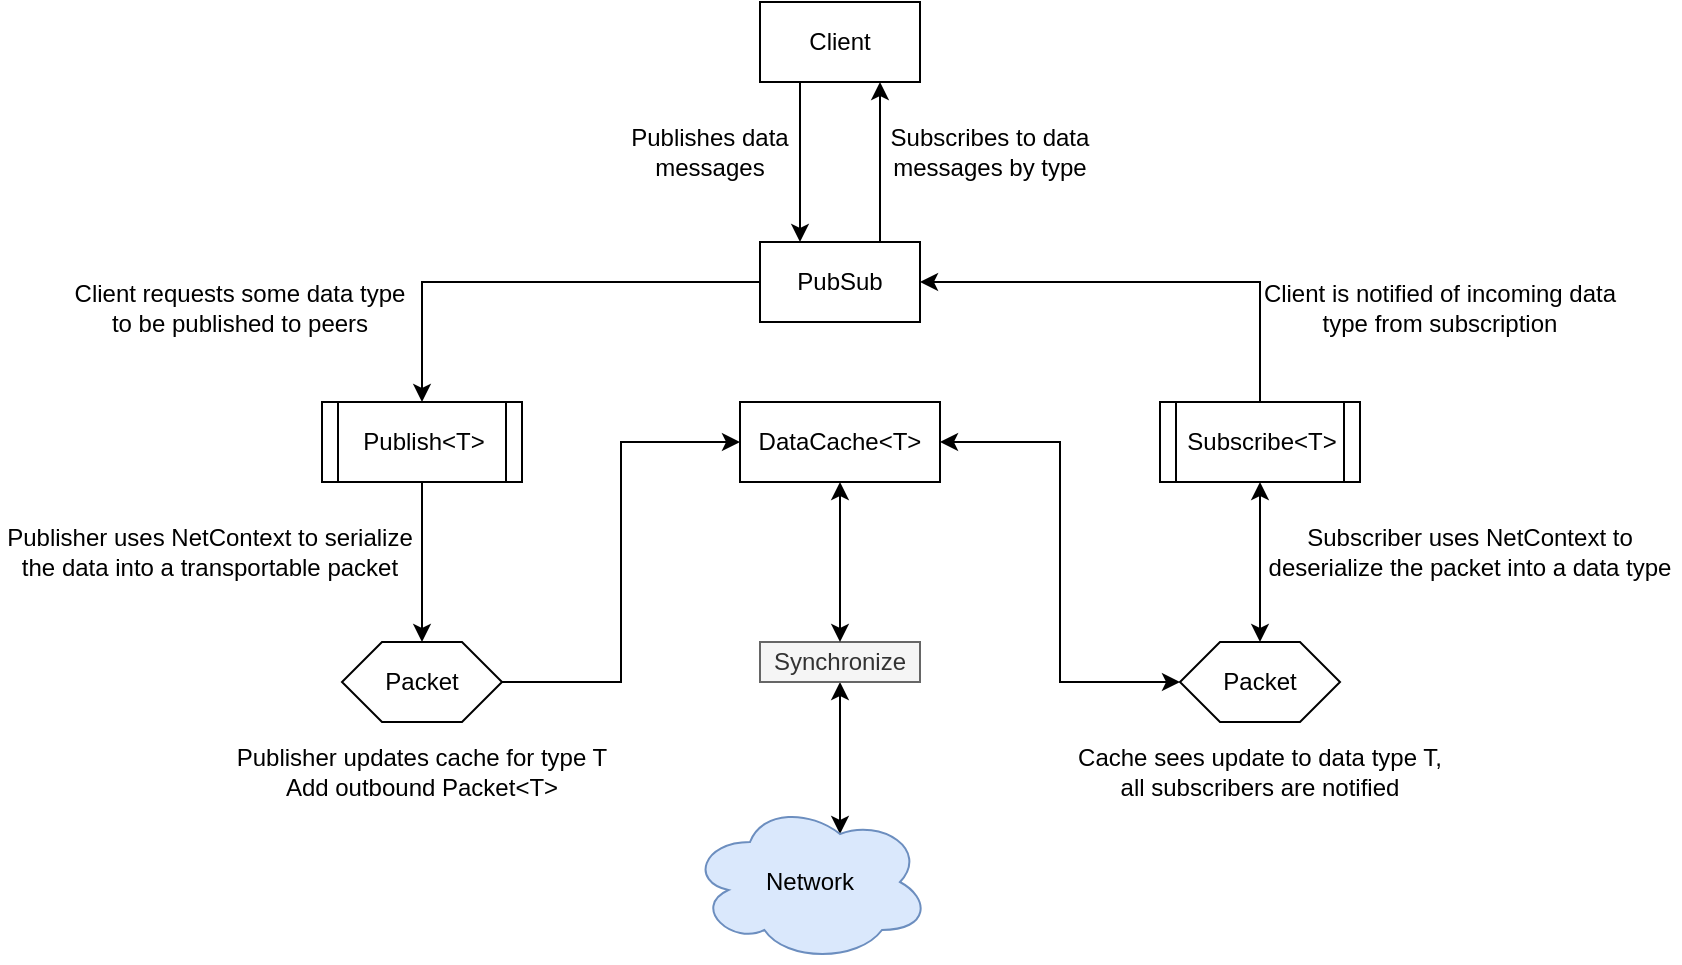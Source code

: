 <mxfile version="13.10.0" type="device"><diagram id="rpfUTFW0p7JxcPJFwBZ_" name="Page-1"><mxGraphModel dx="1038" dy="547" grid="1" gridSize="10" guides="1" tooltips="1" connect="1" arrows="1" fold="1" page="1" pageScale="1" pageWidth="850" pageHeight="1100" math="0" shadow="0"><root><mxCell id="0"/><mxCell id="1" parent="0"/><mxCell id="wlnaPsStZMQduNCVRAZi-9" style="edgeStyle=orthogonalEdgeStyle;rounded=0;orthogonalLoop=1;jettySize=auto;html=1;exitX=0.25;exitY=1;exitDx=0;exitDy=0;entryX=0.25;entryY=0;entryDx=0;entryDy=0;" edge="1" parent="1" source="wlnaPsStZMQduNCVRAZi-1" target="wlnaPsStZMQduNCVRAZi-8"><mxGeometry relative="1" as="geometry"/></mxCell><mxCell id="wlnaPsStZMQduNCVRAZi-1" value="Client" style="rounded=0;whiteSpace=wrap;html=1;" vertex="1" parent="1"><mxGeometry x="400" y="40" width="80" height="40" as="geometry"/></mxCell><mxCell id="wlnaPsStZMQduNCVRAZi-44" style="edgeStyle=orthogonalEdgeStyle;rounded=0;orthogonalLoop=1;jettySize=auto;html=1;exitX=0.5;exitY=0;exitDx=0;exitDy=0;entryX=0.5;entryY=1;entryDx=0;entryDy=0;startArrow=classic;startFill=1;" edge="1" parent="1" source="wlnaPsStZMQduNCVRAZi-2" target="wlnaPsStZMQduNCVRAZi-14"><mxGeometry relative="1" as="geometry"/></mxCell><mxCell id="wlnaPsStZMQduNCVRAZi-2" value="Packet" style="shape=hexagon;perimeter=hexagonPerimeter2;whiteSpace=wrap;html=1;fixedSize=1;" vertex="1" parent="1"><mxGeometry x="610" y="360" width="80" height="40" as="geometry"/></mxCell><mxCell id="wlnaPsStZMQduNCVRAZi-10" style="edgeStyle=orthogonalEdgeStyle;rounded=0;orthogonalLoop=1;jettySize=auto;html=1;exitX=0.75;exitY=0;exitDx=0;exitDy=0;entryX=0.75;entryY=1;entryDx=0;entryDy=0;" edge="1" parent="1" source="wlnaPsStZMQduNCVRAZi-8" target="wlnaPsStZMQduNCVRAZi-1"><mxGeometry relative="1" as="geometry"/></mxCell><mxCell id="wlnaPsStZMQduNCVRAZi-27" style="edgeStyle=orthogonalEdgeStyle;rounded=0;orthogonalLoop=1;jettySize=auto;html=1;exitX=0;exitY=0.5;exitDx=0;exitDy=0;entryX=0.5;entryY=0;entryDx=0;entryDy=0;" edge="1" parent="1" source="wlnaPsStZMQduNCVRAZi-8" target="wlnaPsStZMQduNCVRAZi-26"><mxGeometry relative="1" as="geometry"/></mxCell><mxCell id="wlnaPsStZMQduNCVRAZi-8" value="&lt;div&gt;PubSub&lt;/div&gt;" style="rounded=0;whiteSpace=wrap;html=1;" vertex="1" parent="1"><mxGeometry x="400" y="160" width="80" height="40" as="geometry"/></mxCell><mxCell id="wlnaPsStZMQduNCVRAZi-11" value="Subscribes to data messages by type" style="text;html=1;strokeColor=none;fillColor=none;align=center;verticalAlign=middle;whiteSpace=wrap;rounded=0;" vertex="1" parent="1"><mxGeometry x="460" y="100" width="110" height="30" as="geometry"/></mxCell><mxCell id="wlnaPsStZMQduNCVRAZi-12" value="Publishes data messages" style="text;html=1;strokeColor=none;fillColor=none;align=center;verticalAlign=middle;whiteSpace=wrap;rounded=0;" vertex="1" parent="1"><mxGeometry x="330" y="100" width="90" height="30" as="geometry"/></mxCell><mxCell id="wlnaPsStZMQduNCVRAZi-38" style="edgeStyle=orthogonalEdgeStyle;rounded=0;orthogonalLoop=1;jettySize=auto;html=1;exitX=0.5;exitY=0;exitDx=0;exitDy=0;entryX=1;entryY=0.5;entryDx=0;entryDy=0;" edge="1" parent="1" source="wlnaPsStZMQduNCVRAZi-14" target="wlnaPsStZMQduNCVRAZi-8"><mxGeometry relative="1" as="geometry"/></mxCell><mxCell id="wlnaPsStZMQduNCVRAZi-14" value="Subscribe&amp;lt;T&amp;gt;" style="shape=process;whiteSpace=wrap;html=1;backgroundOutline=1;size=0.083;" vertex="1" parent="1"><mxGeometry x="600" y="240" width="100" height="40" as="geometry"/></mxCell><mxCell id="wlnaPsStZMQduNCVRAZi-22" value="Client requests some data type to be published to peers" style="text;html=1;strokeColor=none;fillColor=none;align=center;verticalAlign=middle;whiteSpace=wrap;rounded=0;" vertex="1" parent="1"><mxGeometry x="50" y="175" width="180" height="35" as="geometry"/></mxCell><mxCell id="wlnaPsStZMQduNCVRAZi-24" value="Publisher uses NetContext to serialize the data into a transportable packet" style="text;html=1;strokeColor=none;fillColor=none;align=center;verticalAlign=middle;whiteSpace=wrap;rounded=0;" vertex="1" parent="1"><mxGeometry x="20" y="290" width="210" height="50" as="geometry"/></mxCell><mxCell id="wlnaPsStZMQduNCVRAZi-29" style="edgeStyle=orthogonalEdgeStyle;rounded=0;orthogonalLoop=1;jettySize=auto;html=1;exitX=0.5;exitY=1;exitDx=0;exitDy=0;entryX=0.5;entryY=0;entryDx=0;entryDy=0;" edge="1" parent="1" source="wlnaPsStZMQduNCVRAZi-26" target="wlnaPsStZMQduNCVRAZi-28"><mxGeometry relative="1" as="geometry"/></mxCell><mxCell id="wlnaPsStZMQduNCVRAZi-26" value="&lt;div&gt;Publish&amp;lt;T&amp;gt;&lt;/div&gt;" style="shape=process;whiteSpace=wrap;html=1;backgroundOutline=1;size=0.083;" vertex="1" parent="1"><mxGeometry x="181" y="240" width="100" height="40" as="geometry"/></mxCell><mxCell id="wlnaPsStZMQduNCVRAZi-31" style="edgeStyle=orthogonalEdgeStyle;rounded=0;orthogonalLoop=1;jettySize=auto;html=1;exitX=1;exitY=0.5;exitDx=0;exitDy=0;entryX=0;entryY=0.5;entryDx=0;entryDy=0;" edge="1" parent="1" source="wlnaPsStZMQduNCVRAZi-28" target="wlnaPsStZMQduNCVRAZi-30"><mxGeometry relative="1" as="geometry"/></mxCell><mxCell id="wlnaPsStZMQduNCVRAZi-28" value="Packet" style="shape=hexagon;perimeter=hexagonPerimeter2;whiteSpace=wrap;html=1;fixedSize=1;" vertex="1" parent="1"><mxGeometry x="191" y="360" width="80" height="40" as="geometry"/></mxCell><mxCell id="wlnaPsStZMQduNCVRAZi-35" style="edgeStyle=orthogonalEdgeStyle;rounded=0;orthogonalLoop=1;jettySize=auto;html=1;exitX=0.5;exitY=1;exitDx=0;exitDy=0;entryX=0.625;entryY=0.2;entryDx=0;entryDy=0;entryPerimeter=0;startArrow=classic;startFill=1;" edge="1" parent="1" source="wlnaPsStZMQduNCVRAZi-39" target="wlnaPsStZMQduNCVRAZi-34"><mxGeometry relative="1" as="geometry"/></mxCell><mxCell id="wlnaPsStZMQduNCVRAZi-43" style="edgeStyle=orthogonalEdgeStyle;rounded=0;orthogonalLoop=1;jettySize=auto;html=1;exitX=1;exitY=0.5;exitDx=0;exitDy=0;entryX=0;entryY=0.5;entryDx=0;entryDy=0;startArrow=classic;startFill=1;" edge="1" parent="1" source="wlnaPsStZMQduNCVRAZi-30" target="wlnaPsStZMQduNCVRAZi-2"><mxGeometry relative="1" as="geometry"/></mxCell><mxCell id="wlnaPsStZMQduNCVRAZi-30" value="DataCache&amp;lt;T&amp;gt;" style="rounded=0;whiteSpace=wrap;html=1;" vertex="1" parent="1"><mxGeometry x="390" y="240" width="100" height="40" as="geometry"/></mxCell><mxCell id="wlnaPsStZMQduNCVRAZi-33" value="&lt;div&gt;Publisher updates cache for type T&lt;/div&gt;&lt;div&gt;Add outbound Packet&amp;lt;T&amp;gt;&lt;br&gt;&lt;/div&gt;" style="text;html=1;strokeColor=none;fillColor=none;align=center;verticalAlign=middle;whiteSpace=wrap;rounded=0;" vertex="1" parent="1"><mxGeometry x="131" y="400" width="200" height="50" as="geometry"/></mxCell><mxCell id="wlnaPsStZMQduNCVRAZi-34" value="Network" style="ellipse;shape=cloud;whiteSpace=wrap;html=1;fillColor=#dae8fc;strokeColor=#6c8ebf;" vertex="1" parent="1"><mxGeometry x="365" y="440" width="120" height="80" as="geometry"/></mxCell><mxCell id="wlnaPsStZMQduNCVRAZi-37" value="&lt;div&gt;Cache sees update to data type T,&lt;/div&gt;&lt;div&gt;all subscribers are notified&lt;br&gt;&lt;/div&gt;" style="text;html=1;strokeColor=none;fillColor=none;align=center;verticalAlign=middle;whiteSpace=wrap;rounded=0;" vertex="1" parent="1"><mxGeometry x="550" y="400" width="200" height="50" as="geometry"/></mxCell><mxCell id="wlnaPsStZMQduNCVRAZi-39" value="Synchronize" style="text;html=1;strokeColor=#666666;fillColor=#f5f5f5;align=center;verticalAlign=middle;whiteSpace=wrap;rounded=0;fontColor=#333333;" vertex="1" parent="1"><mxGeometry x="400" y="360" width="80" height="20" as="geometry"/></mxCell><mxCell id="wlnaPsStZMQduNCVRAZi-40" style="edgeStyle=orthogonalEdgeStyle;rounded=0;orthogonalLoop=1;jettySize=auto;html=1;exitX=0.5;exitY=1;exitDx=0;exitDy=0;entryX=0.5;entryY=0;entryDx=0;entryDy=0;startArrow=classic;startFill=1;" edge="1" parent="1" source="wlnaPsStZMQduNCVRAZi-30" target="wlnaPsStZMQduNCVRAZi-39"><mxGeometry relative="1" as="geometry"><mxPoint x="440" y="280" as="sourcePoint"/><mxPoint x="440" y="364" as="targetPoint"/></mxGeometry></mxCell><mxCell id="wlnaPsStZMQduNCVRAZi-45" value="Subscriber uses NetContext to deserialize the packet into a data type" style="text;html=1;strokeColor=none;fillColor=none;align=center;verticalAlign=middle;whiteSpace=wrap;rounded=0;" vertex="1" parent="1"><mxGeometry x="650" y="290" width="210" height="50" as="geometry"/></mxCell><mxCell id="wlnaPsStZMQduNCVRAZi-47" value="Client is notified of incoming data type from subscription" style="text;html=1;strokeColor=none;fillColor=none;align=center;verticalAlign=middle;whiteSpace=wrap;rounded=0;" vertex="1" parent="1"><mxGeometry x="650" y="175" width="180" height="35" as="geometry"/></mxCell></root></mxGraphModel></diagram></mxfile>